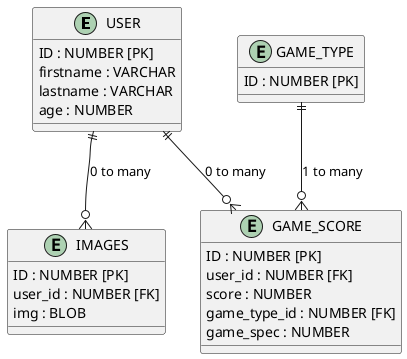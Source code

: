 @startuml
entity USER {
    ID : NUMBER [PK]
    firstname : VARCHAR
    lastname : VARCHAR
    age : NUMBER
}

entity IMAGES {
    ID : NUMBER [PK]
    user_id : NUMBER [FK]
    img : BLOB
}

entity GAME_SCORE {
    ID : NUMBER [PK]
    user_id : NUMBER [FK]
    score : NUMBER
    game_type_id : NUMBER [FK]
    game_spec : NUMBER
}

entity GAME_TYPE {
    ID : NUMBER [PK]
}

USER ||--o{ IMAGES : "0 to many"
USER ||--o{ GAME_SCORE : "0 to many"
GAME_TYPE ||--o{ GAME_SCORE : "1 to many"
@enduml